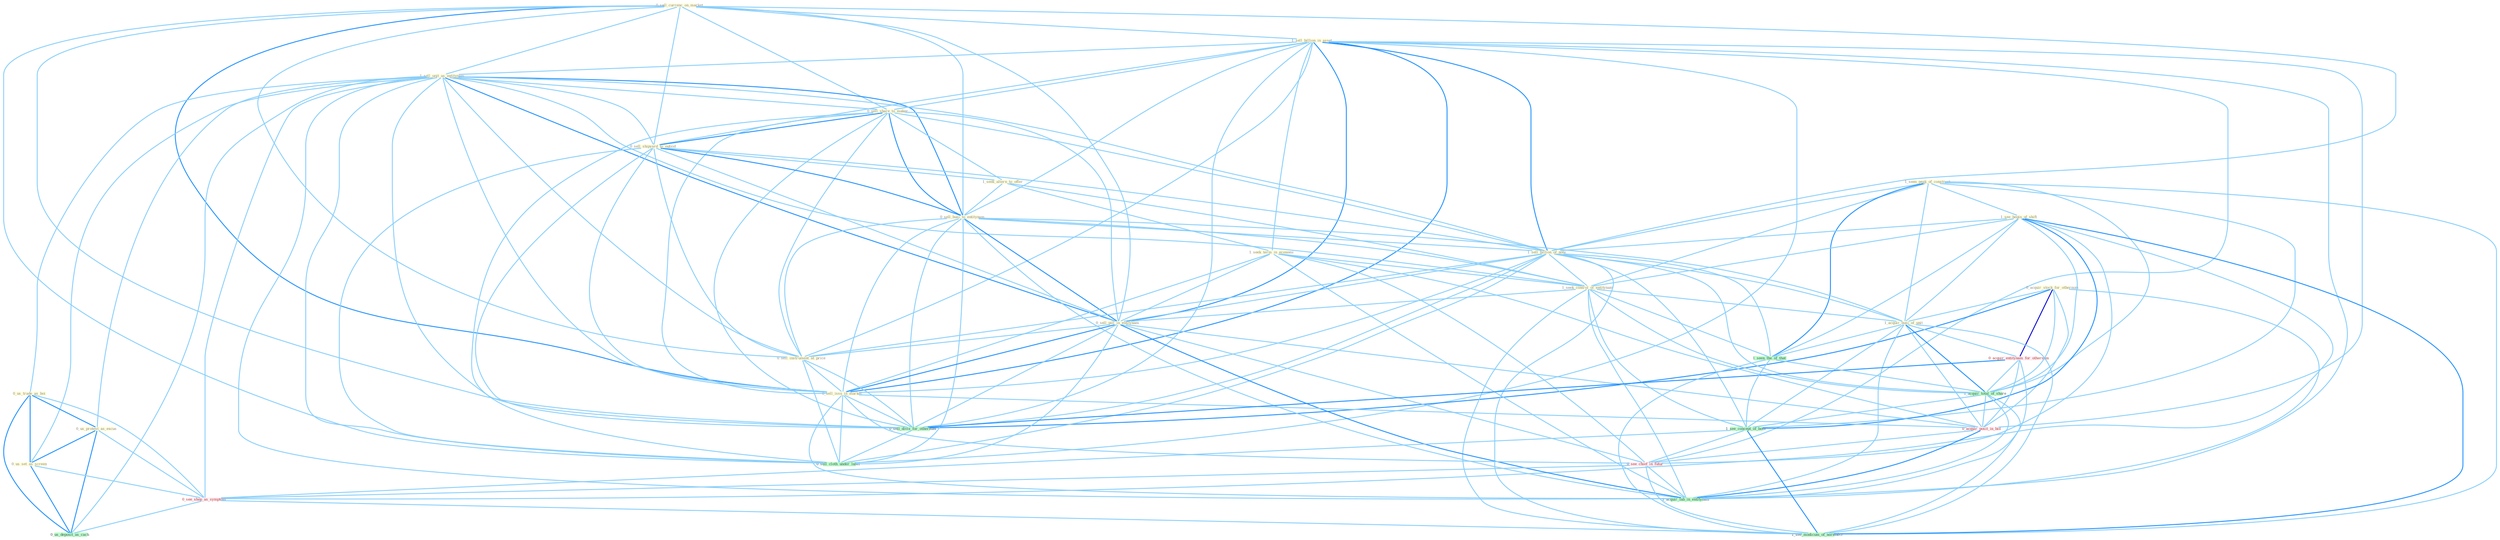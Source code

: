 Graph G{ 
    node
    [shape=polygon,style=filled,width=.5,height=.06,color="#BDFCC9",fixedsize=true,fontsize=4,
    fontcolor="#2f4f4f"];
    {node
    [color="#ffffe0", fontcolor="#8b7d6b"] "0_sell_currenc_on_market " "1_sell_billion_in_asset " "1_sell_unit_as_entitynam " "0_sell_share_to_maker " "0_acquir_stock_for_othernum " "1_seen_peak_of_construct " "0_sell_shipyard_to_outsid " "1_see_begin_of_shift " "1_seek_altern_to_offer " "0_sell_busi_to_entitynam " "1_sell_billion_of_note " "1_seek_term_in_economi " "0_us_trade_as_boi " "1_seek_control_of_entitynam " "0_us_protest_as_excus " "0_sell_pill_in_entitynam " "1_acquir_busi_of_unit " "0_sell_instrument_at_price " "0_us_set_as_screen " "0_sell_issu_in_market "}
{node [color="#fff0f5", fontcolor="#b22222"] "0_acquir_entitynam_for_othernum " "0_acquir_posit_in_bid " "0_see_chief_in_futur " "0_see_shop_as_symptom "}
edge [color="#B0E2FF"];

	"0_sell_currenc_on_market " -- "1_sell_billion_in_asset " [w="1", color="#87cefa" ];
	"0_sell_currenc_on_market " -- "1_sell_unit_as_entitynam " [w="1", color="#87cefa" ];
	"0_sell_currenc_on_market " -- "0_sell_share_to_maker " [w="1", color="#87cefa" ];
	"0_sell_currenc_on_market " -- "0_sell_shipyard_to_outsid " [w="1", color="#87cefa" ];
	"0_sell_currenc_on_market " -- "0_sell_busi_to_entitynam " [w="1", color="#87cefa" ];
	"0_sell_currenc_on_market " -- "1_sell_billion_of_note " [w="1", color="#87cefa" ];
	"0_sell_currenc_on_market " -- "0_sell_pill_in_entitynam " [w="1", color="#87cefa" ];
	"0_sell_currenc_on_market " -- "0_sell_instrument_at_price " [w="1", color="#87cefa" ];
	"0_sell_currenc_on_market " -- "0_sell_issu_in_market " [w="2", color="#1e90ff" , len=0.8];
	"0_sell_currenc_on_market " -- "0_sell_divis_for_othernum " [w="1", color="#87cefa" ];
	"0_sell_currenc_on_market " -- "0_sell_cloth_under_label " [w="1", color="#87cefa" ];
	"1_sell_billion_in_asset " -- "1_sell_unit_as_entitynam " [w="1", color="#87cefa" ];
	"1_sell_billion_in_asset " -- "0_sell_share_to_maker " [w="1", color="#87cefa" ];
	"1_sell_billion_in_asset " -- "0_sell_shipyard_to_outsid " [w="1", color="#87cefa" ];
	"1_sell_billion_in_asset " -- "0_sell_busi_to_entitynam " [w="1", color="#87cefa" ];
	"1_sell_billion_in_asset " -- "1_sell_billion_of_note " [w="2", color="#1e90ff" , len=0.8];
	"1_sell_billion_in_asset " -- "1_seek_term_in_economi " [w="1", color="#87cefa" ];
	"1_sell_billion_in_asset " -- "0_sell_pill_in_entitynam " [w="2", color="#1e90ff" , len=0.8];
	"1_sell_billion_in_asset " -- "0_sell_instrument_at_price " [w="1", color="#87cefa" ];
	"1_sell_billion_in_asset " -- "0_sell_issu_in_market " [w="2", color="#1e90ff" , len=0.8];
	"1_sell_billion_in_asset " -- "0_sell_divis_for_othernum " [w="1", color="#87cefa" ];
	"1_sell_billion_in_asset " -- "0_sell_cloth_under_label " [w="1", color="#87cefa" ];
	"1_sell_billion_in_asset " -- "0_acquir_posit_in_bid " [w="1", color="#87cefa" ];
	"1_sell_billion_in_asset " -- "0_see_chief_in_futur " [w="1", color="#87cefa" ];
	"1_sell_billion_in_asset " -- "1_acquir_lab_in_entitynam " [w="1", color="#87cefa" ];
	"1_sell_unit_as_entitynam " -- "0_sell_share_to_maker " [w="1", color="#87cefa" ];
	"1_sell_unit_as_entitynam " -- "0_sell_shipyard_to_outsid " [w="1", color="#87cefa" ];
	"1_sell_unit_as_entitynam " -- "0_sell_busi_to_entitynam " [w="2", color="#1e90ff" , len=0.8];
	"1_sell_unit_as_entitynam " -- "1_sell_billion_of_note " [w="1", color="#87cefa" ];
	"1_sell_unit_as_entitynam " -- "0_us_trade_as_boi " [w="1", color="#87cefa" ];
	"1_sell_unit_as_entitynam " -- "1_seek_control_of_entitynam " [w="1", color="#87cefa" ];
	"1_sell_unit_as_entitynam " -- "0_us_protest_as_excus " [w="1", color="#87cefa" ];
	"1_sell_unit_as_entitynam " -- "0_sell_pill_in_entitynam " [w="2", color="#1e90ff" , len=0.8];
	"1_sell_unit_as_entitynam " -- "0_sell_instrument_at_price " [w="1", color="#87cefa" ];
	"1_sell_unit_as_entitynam " -- "0_us_set_as_screen " [w="1", color="#87cefa" ];
	"1_sell_unit_as_entitynam " -- "0_sell_issu_in_market " [w="1", color="#87cefa" ];
	"1_sell_unit_as_entitynam " -- "0_sell_divis_for_othernum " [w="1", color="#87cefa" ];
	"1_sell_unit_as_entitynam " -- "0_sell_cloth_under_label " [w="1", color="#87cefa" ];
	"1_sell_unit_as_entitynam " -- "0_see_shop_as_symptom " [w="1", color="#87cefa" ];
	"1_sell_unit_as_entitynam " -- "1_acquir_lab_in_entitynam " [w="1", color="#87cefa" ];
	"1_sell_unit_as_entitynam " -- "0_us_deposit_as_cach " [w="1", color="#87cefa" ];
	"0_sell_share_to_maker " -- "0_sell_shipyard_to_outsid " [w="2", color="#1e90ff" , len=0.8];
	"0_sell_share_to_maker " -- "1_seek_altern_to_offer " [w="1", color="#87cefa" ];
	"0_sell_share_to_maker " -- "0_sell_busi_to_entitynam " [w="2", color="#1e90ff" , len=0.8];
	"0_sell_share_to_maker " -- "1_sell_billion_of_note " [w="1", color="#87cefa" ];
	"0_sell_share_to_maker " -- "0_sell_pill_in_entitynam " [w="1", color="#87cefa" ];
	"0_sell_share_to_maker " -- "0_sell_instrument_at_price " [w="1", color="#87cefa" ];
	"0_sell_share_to_maker " -- "0_sell_issu_in_market " [w="1", color="#87cefa" ];
	"0_sell_share_to_maker " -- "0_sell_divis_for_othernum " [w="1", color="#87cefa" ];
	"0_sell_share_to_maker " -- "0_sell_cloth_under_label " [w="1", color="#87cefa" ];
	"0_acquir_stock_for_othernum " -- "1_acquir_busi_of_unit " [w="1", color="#87cefa" ];
	"0_acquir_stock_for_othernum " -- "0_acquir_entitynam_for_othernum " [w="3", color="#0000cd" , len=0.6];
	"0_acquir_stock_for_othernum " -- "0_sell_divis_for_othernum " [w="2", color="#1e90ff" , len=0.8];
	"0_acquir_stock_for_othernum " -- "1_acquir_total_of_share " [w="1", color="#87cefa" ];
	"0_acquir_stock_for_othernum " -- "0_acquir_posit_in_bid " [w="1", color="#87cefa" ];
	"0_acquir_stock_for_othernum " -- "1_acquir_lab_in_entitynam " [w="1", color="#87cefa" ];
	"1_seen_peak_of_construct " -- "1_see_begin_of_shift " [w="1", color="#87cefa" ];
	"1_seen_peak_of_construct " -- "1_sell_billion_of_note " [w="1", color="#87cefa" ];
	"1_seen_peak_of_construct " -- "1_seek_control_of_entitynam " [w="1", color="#87cefa" ];
	"1_seen_peak_of_construct " -- "1_acquir_busi_of_unit " [w="1", color="#87cefa" ];
	"1_seen_peak_of_construct " -- "1_seen_the_of_that " [w="2", color="#1e90ff" , len=0.8];
	"1_seen_peak_of_construct " -- "1_acquir_total_of_share " [w="1", color="#87cefa" ];
	"1_seen_peak_of_construct " -- "1_see_concept_of_both " [w="1", color="#87cefa" ];
	"1_seen_peak_of_construct " -- "1_see_modicum_of_normalci " [w="1", color="#87cefa" ];
	"0_sell_shipyard_to_outsid " -- "1_seek_altern_to_offer " [w="1", color="#87cefa" ];
	"0_sell_shipyard_to_outsid " -- "0_sell_busi_to_entitynam " [w="2", color="#1e90ff" , len=0.8];
	"0_sell_shipyard_to_outsid " -- "1_sell_billion_of_note " [w="1", color="#87cefa" ];
	"0_sell_shipyard_to_outsid " -- "0_sell_pill_in_entitynam " [w="1", color="#87cefa" ];
	"0_sell_shipyard_to_outsid " -- "0_sell_instrument_at_price " [w="1", color="#87cefa" ];
	"0_sell_shipyard_to_outsid " -- "0_sell_issu_in_market " [w="1", color="#87cefa" ];
	"0_sell_shipyard_to_outsid " -- "0_sell_divis_for_othernum " [w="1", color="#87cefa" ];
	"0_sell_shipyard_to_outsid " -- "0_sell_cloth_under_label " [w="1", color="#87cefa" ];
	"1_see_begin_of_shift " -- "1_sell_billion_of_note " [w="1", color="#87cefa" ];
	"1_see_begin_of_shift " -- "1_seek_control_of_entitynam " [w="1", color="#87cefa" ];
	"1_see_begin_of_shift " -- "1_acquir_busi_of_unit " [w="1", color="#87cefa" ];
	"1_see_begin_of_shift " -- "1_seen_the_of_that " [w="1", color="#87cefa" ];
	"1_see_begin_of_shift " -- "1_acquir_total_of_share " [w="1", color="#87cefa" ];
	"1_see_begin_of_shift " -- "1_see_concept_of_both " [w="2", color="#1e90ff" , len=0.8];
	"1_see_begin_of_shift " -- "0_see_chief_in_futur " [w="1", color="#87cefa" ];
	"1_see_begin_of_shift " -- "0_see_shop_as_symptom " [w="1", color="#87cefa" ];
	"1_see_begin_of_shift " -- "1_see_modicum_of_normalci " [w="2", color="#1e90ff" , len=0.8];
	"1_seek_altern_to_offer " -- "0_sell_busi_to_entitynam " [w="1", color="#87cefa" ];
	"1_seek_altern_to_offer " -- "1_seek_term_in_economi " [w="1", color="#87cefa" ];
	"1_seek_altern_to_offer " -- "1_seek_control_of_entitynam " [w="1", color="#87cefa" ];
	"0_sell_busi_to_entitynam " -- "1_sell_billion_of_note " [w="1", color="#87cefa" ];
	"0_sell_busi_to_entitynam " -- "1_seek_control_of_entitynam " [w="1", color="#87cefa" ];
	"0_sell_busi_to_entitynam " -- "0_sell_pill_in_entitynam " [w="2", color="#1e90ff" , len=0.8];
	"0_sell_busi_to_entitynam " -- "1_acquir_busi_of_unit " [w="1", color="#87cefa" ];
	"0_sell_busi_to_entitynam " -- "0_sell_instrument_at_price " [w="1", color="#87cefa" ];
	"0_sell_busi_to_entitynam " -- "0_sell_issu_in_market " [w="1", color="#87cefa" ];
	"0_sell_busi_to_entitynam " -- "0_sell_divis_for_othernum " [w="1", color="#87cefa" ];
	"0_sell_busi_to_entitynam " -- "0_sell_cloth_under_label " [w="1", color="#87cefa" ];
	"0_sell_busi_to_entitynam " -- "1_acquir_lab_in_entitynam " [w="1", color="#87cefa" ];
	"1_sell_billion_of_note " -- "1_seek_control_of_entitynam " [w="1", color="#87cefa" ];
	"1_sell_billion_of_note " -- "0_sell_pill_in_entitynam " [w="1", color="#87cefa" ];
	"1_sell_billion_of_note " -- "1_acquir_busi_of_unit " [w="1", color="#87cefa" ];
	"1_sell_billion_of_note " -- "0_sell_instrument_at_price " [w="1", color="#87cefa" ];
	"1_sell_billion_of_note " -- "0_sell_issu_in_market " [w="1", color="#87cefa" ];
	"1_sell_billion_of_note " -- "1_seen_the_of_that " [w="1", color="#87cefa" ];
	"1_sell_billion_of_note " -- "0_sell_divis_for_othernum " [w="1", color="#87cefa" ];
	"1_sell_billion_of_note " -- "1_acquir_total_of_share " [w="1", color="#87cefa" ];
	"1_sell_billion_of_note " -- "0_sell_cloth_under_label " [w="1", color="#87cefa" ];
	"1_sell_billion_of_note " -- "1_see_concept_of_both " [w="1", color="#87cefa" ];
	"1_sell_billion_of_note " -- "1_see_modicum_of_normalci " [w="1", color="#87cefa" ];
	"1_seek_term_in_economi " -- "1_seek_control_of_entitynam " [w="1", color="#87cefa" ];
	"1_seek_term_in_economi " -- "0_sell_pill_in_entitynam " [w="1", color="#87cefa" ];
	"1_seek_term_in_economi " -- "0_sell_issu_in_market " [w="1", color="#87cefa" ];
	"1_seek_term_in_economi " -- "0_acquir_posit_in_bid " [w="1", color="#87cefa" ];
	"1_seek_term_in_economi " -- "0_see_chief_in_futur " [w="1", color="#87cefa" ];
	"1_seek_term_in_economi " -- "1_acquir_lab_in_entitynam " [w="1", color="#87cefa" ];
	"0_us_trade_as_boi " -- "0_us_protest_as_excus " [w="2", color="#1e90ff" , len=0.8];
	"0_us_trade_as_boi " -- "0_us_set_as_screen " [w="2", color="#1e90ff" , len=0.8];
	"0_us_trade_as_boi " -- "0_see_shop_as_symptom " [w="1", color="#87cefa" ];
	"0_us_trade_as_boi " -- "0_us_deposit_as_cach " [w="2", color="#1e90ff" , len=0.8];
	"1_seek_control_of_entitynam " -- "0_sell_pill_in_entitynam " [w="1", color="#87cefa" ];
	"1_seek_control_of_entitynam " -- "1_acquir_busi_of_unit " [w="1", color="#87cefa" ];
	"1_seek_control_of_entitynam " -- "1_seen_the_of_that " [w="1", color="#87cefa" ];
	"1_seek_control_of_entitynam " -- "1_acquir_total_of_share " [w="1", color="#87cefa" ];
	"1_seek_control_of_entitynam " -- "1_see_concept_of_both " [w="1", color="#87cefa" ];
	"1_seek_control_of_entitynam " -- "1_acquir_lab_in_entitynam " [w="1", color="#87cefa" ];
	"1_seek_control_of_entitynam " -- "1_see_modicum_of_normalci " [w="1", color="#87cefa" ];
	"0_us_protest_as_excus " -- "0_us_set_as_screen " [w="2", color="#1e90ff" , len=0.8];
	"0_us_protest_as_excus " -- "0_see_shop_as_symptom " [w="1", color="#87cefa" ];
	"0_us_protest_as_excus " -- "0_us_deposit_as_cach " [w="2", color="#1e90ff" , len=0.8];
	"0_sell_pill_in_entitynam " -- "0_sell_instrument_at_price " [w="1", color="#87cefa" ];
	"0_sell_pill_in_entitynam " -- "0_sell_issu_in_market " [w="2", color="#1e90ff" , len=0.8];
	"0_sell_pill_in_entitynam " -- "0_sell_divis_for_othernum " [w="1", color="#87cefa" ];
	"0_sell_pill_in_entitynam " -- "0_sell_cloth_under_label " [w="1", color="#87cefa" ];
	"0_sell_pill_in_entitynam " -- "0_acquir_posit_in_bid " [w="1", color="#87cefa" ];
	"0_sell_pill_in_entitynam " -- "0_see_chief_in_futur " [w="1", color="#87cefa" ];
	"0_sell_pill_in_entitynam " -- "1_acquir_lab_in_entitynam " [w="2", color="#1e90ff" , len=0.8];
	"1_acquir_busi_of_unit " -- "0_acquir_entitynam_for_othernum " [w="1", color="#87cefa" ];
	"1_acquir_busi_of_unit " -- "1_seen_the_of_that " [w="1", color="#87cefa" ];
	"1_acquir_busi_of_unit " -- "1_acquir_total_of_share " [w="2", color="#1e90ff" , len=0.8];
	"1_acquir_busi_of_unit " -- "0_acquir_posit_in_bid " [w="1", color="#87cefa" ];
	"1_acquir_busi_of_unit " -- "1_see_concept_of_both " [w="1", color="#87cefa" ];
	"1_acquir_busi_of_unit " -- "1_acquir_lab_in_entitynam " [w="1", color="#87cefa" ];
	"1_acquir_busi_of_unit " -- "1_see_modicum_of_normalci " [w="1", color="#87cefa" ];
	"0_sell_instrument_at_price " -- "0_sell_issu_in_market " [w="1", color="#87cefa" ];
	"0_sell_instrument_at_price " -- "0_sell_divis_for_othernum " [w="1", color="#87cefa" ];
	"0_sell_instrument_at_price " -- "0_sell_cloth_under_label " [w="1", color="#87cefa" ];
	"0_us_set_as_screen " -- "0_see_shop_as_symptom " [w="1", color="#87cefa" ];
	"0_us_set_as_screen " -- "0_us_deposit_as_cach " [w="2", color="#1e90ff" , len=0.8];
	"0_sell_issu_in_market " -- "0_sell_divis_for_othernum " [w="1", color="#87cefa" ];
	"0_sell_issu_in_market " -- "0_sell_cloth_under_label " [w="1", color="#87cefa" ];
	"0_sell_issu_in_market " -- "0_acquir_posit_in_bid " [w="1", color="#87cefa" ];
	"0_sell_issu_in_market " -- "0_see_chief_in_futur " [w="1", color="#87cefa" ];
	"0_sell_issu_in_market " -- "1_acquir_lab_in_entitynam " [w="1", color="#87cefa" ];
	"0_acquir_entitynam_for_othernum " -- "0_sell_divis_for_othernum " [w="2", color="#1e90ff" , len=0.8];
	"0_acquir_entitynam_for_othernum " -- "1_acquir_total_of_share " [w="1", color="#87cefa" ];
	"0_acquir_entitynam_for_othernum " -- "0_acquir_posit_in_bid " [w="1", color="#87cefa" ];
	"0_acquir_entitynam_for_othernum " -- "1_acquir_lab_in_entitynam " [w="1", color="#87cefa" ];
	"1_seen_the_of_that " -- "1_acquir_total_of_share " [w="1", color="#87cefa" ];
	"1_seen_the_of_that " -- "1_see_concept_of_both " [w="1", color="#87cefa" ];
	"1_seen_the_of_that " -- "1_see_modicum_of_normalci " [w="1", color="#87cefa" ];
	"0_sell_divis_for_othernum " -- "0_sell_cloth_under_label " [w="1", color="#87cefa" ];
	"1_acquir_total_of_share " -- "0_acquir_posit_in_bid " [w="1", color="#87cefa" ];
	"1_acquir_total_of_share " -- "1_see_concept_of_both " [w="1", color="#87cefa" ];
	"1_acquir_total_of_share " -- "1_acquir_lab_in_entitynam " [w="1", color="#87cefa" ];
	"1_acquir_total_of_share " -- "1_see_modicum_of_normalci " [w="1", color="#87cefa" ];
	"0_acquir_posit_in_bid " -- "0_see_chief_in_futur " [w="1", color="#87cefa" ];
	"0_acquir_posit_in_bid " -- "1_acquir_lab_in_entitynam " [w="2", color="#1e90ff" , len=0.8];
	"1_see_concept_of_both " -- "0_see_chief_in_futur " [w="1", color="#87cefa" ];
	"1_see_concept_of_both " -- "0_see_shop_as_symptom " [w="1", color="#87cefa" ];
	"1_see_concept_of_both " -- "1_see_modicum_of_normalci " [w="2", color="#1e90ff" , len=0.8];
	"0_see_chief_in_futur " -- "0_see_shop_as_symptom " [w="1", color="#87cefa" ];
	"0_see_chief_in_futur " -- "1_acquir_lab_in_entitynam " [w="1", color="#87cefa" ];
	"0_see_chief_in_futur " -- "1_see_modicum_of_normalci " [w="1", color="#87cefa" ];
	"0_see_shop_as_symptom " -- "0_us_deposit_as_cach " [w="1", color="#87cefa" ];
	"0_see_shop_as_symptom " -- "1_see_modicum_of_normalci " [w="1", color="#87cefa" ];
}